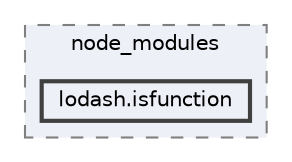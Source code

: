 digraph "C:/Users/arisc/OneDrive/Documents/GitHub/FINAL/EcoEats-Project/node_modules/lodash.isfunction"
{
 // LATEX_PDF_SIZE
  bgcolor="transparent";
  edge [fontname=Helvetica,fontsize=10,labelfontname=Helvetica,labelfontsize=10];
  node [fontname=Helvetica,fontsize=10,shape=box,height=0.2,width=0.4];
  compound=true
  subgraph clusterdir_5091f2b68170d33f954320199e2fed0a {
    graph [ bgcolor="#edf0f7", pencolor="grey50", label="node_modules", fontname=Helvetica,fontsize=10 style="filled,dashed", URL="dir_5091f2b68170d33f954320199e2fed0a.html",tooltip=""]
  dir_72a031c1f66d4cee412033bab45dc0a9 [label="lodash.isfunction", fillcolor="#edf0f7", color="grey25", style="filled,bold", URL="dir_72a031c1f66d4cee412033bab45dc0a9.html",tooltip=""];
  }
}
